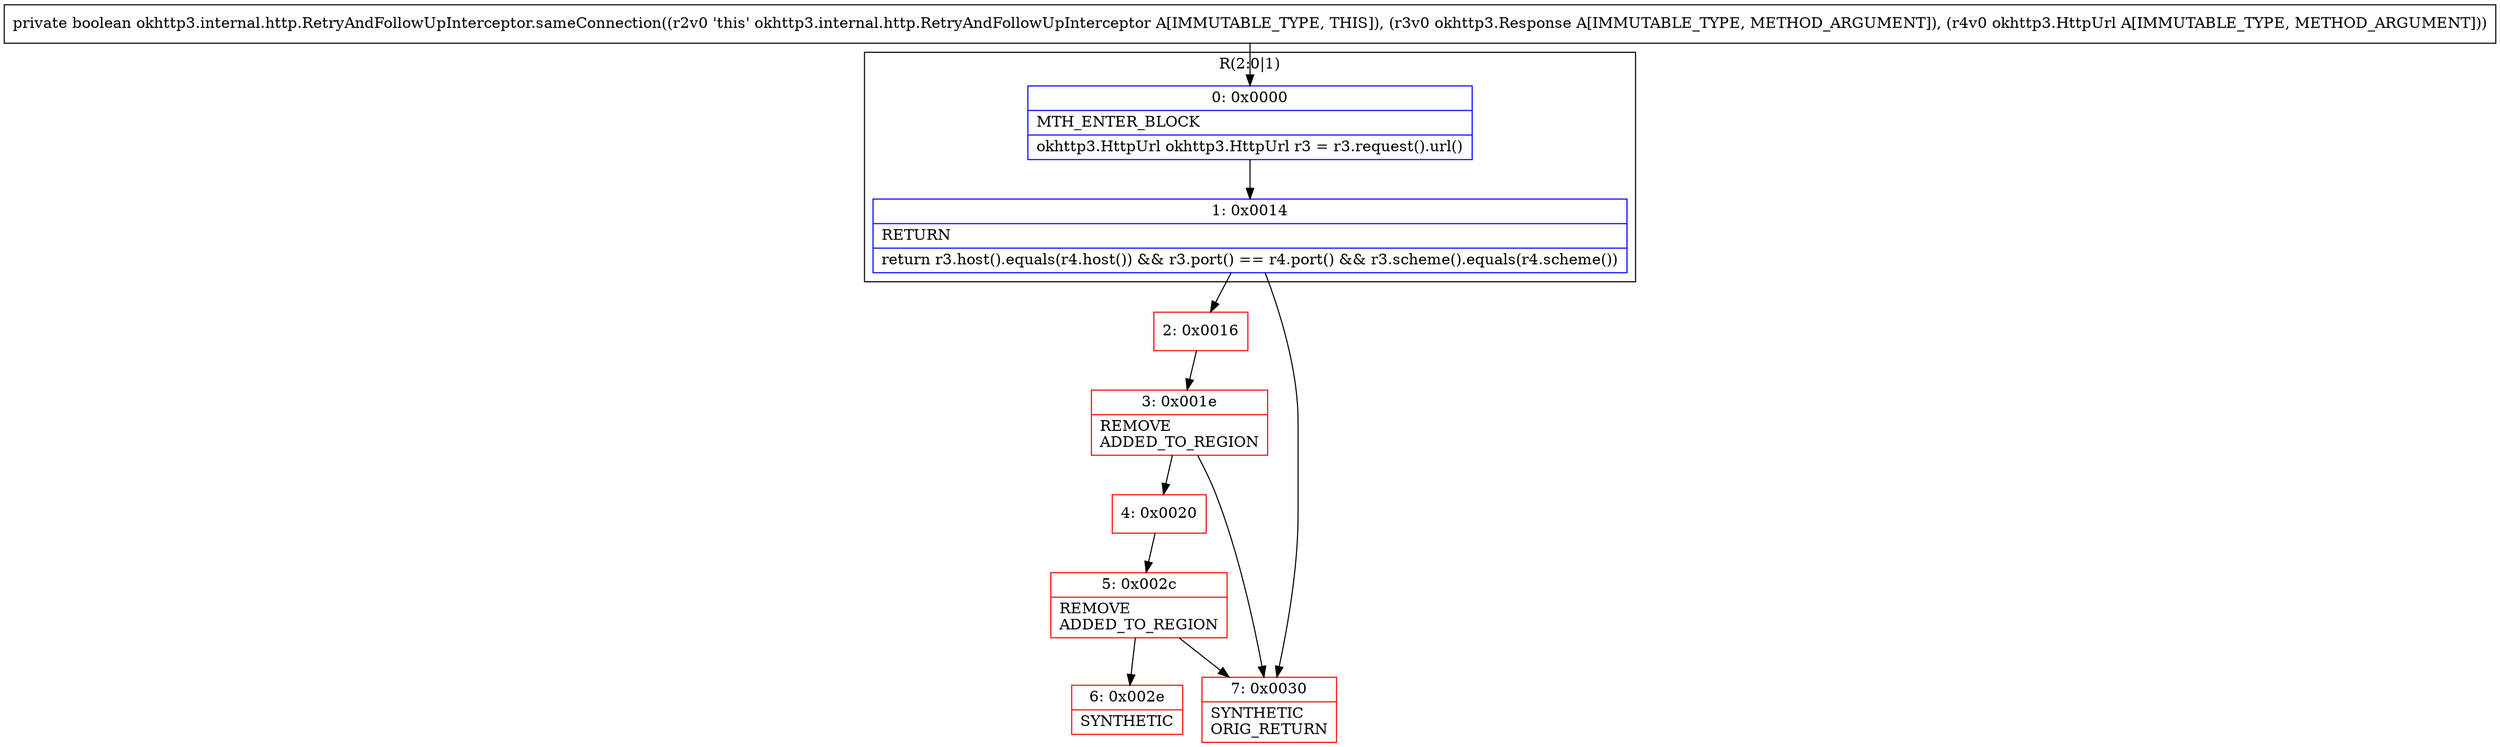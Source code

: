 digraph "CFG forokhttp3.internal.http.RetryAndFollowUpInterceptor.sameConnection(Lokhttp3\/Response;Lokhttp3\/HttpUrl;)Z" {
subgraph cluster_Region_263131673 {
label = "R(2:0|1)";
node [shape=record,color=blue];
Node_0 [shape=record,label="{0\:\ 0x0000|MTH_ENTER_BLOCK\l|okhttp3.HttpUrl okhttp3.HttpUrl r3 = r3.request().url()\l}"];
Node_1 [shape=record,label="{1\:\ 0x0014|RETURN\l|return r3.host().equals(r4.host()) && r3.port() == r4.port() && r3.scheme().equals(r4.scheme())\l}"];
}
Node_2 [shape=record,color=red,label="{2\:\ 0x0016}"];
Node_3 [shape=record,color=red,label="{3\:\ 0x001e|REMOVE\lADDED_TO_REGION\l}"];
Node_4 [shape=record,color=red,label="{4\:\ 0x0020}"];
Node_5 [shape=record,color=red,label="{5\:\ 0x002c|REMOVE\lADDED_TO_REGION\l}"];
Node_6 [shape=record,color=red,label="{6\:\ 0x002e|SYNTHETIC\l}"];
Node_7 [shape=record,color=red,label="{7\:\ 0x0030|SYNTHETIC\lORIG_RETURN\l}"];
MethodNode[shape=record,label="{private boolean okhttp3.internal.http.RetryAndFollowUpInterceptor.sameConnection((r2v0 'this' okhttp3.internal.http.RetryAndFollowUpInterceptor A[IMMUTABLE_TYPE, THIS]), (r3v0 okhttp3.Response A[IMMUTABLE_TYPE, METHOD_ARGUMENT]), (r4v0 okhttp3.HttpUrl A[IMMUTABLE_TYPE, METHOD_ARGUMENT])) }"];
MethodNode -> Node_0;
Node_0 -> Node_1;
Node_1 -> Node_2;
Node_1 -> Node_7;
Node_2 -> Node_3;
Node_3 -> Node_4;
Node_3 -> Node_7;
Node_4 -> Node_5;
Node_5 -> Node_6;
Node_5 -> Node_7;
}


